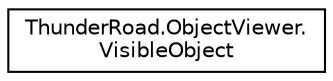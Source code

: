 digraph "Graphical Class Hierarchy"
{
 // LATEX_PDF_SIZE
  edge [fontname="Helvetica",fontsize="10",labelfontname="Helvetica",labelfontsize="10"];
  node [fontname="Helvetica",fontsize="10",shape=record];
  rankdir="LR";
  Node0 [label="ThunderRoad.ObjectViewer.\lVisibleObject",height=0.2,width=0.4,color="black", fillcolor="white", style="filled",URL="$class_thunder_road_1_1_object_viewer_1_1_visible_object.html",tooltip="Class VisibleObject."];
}
